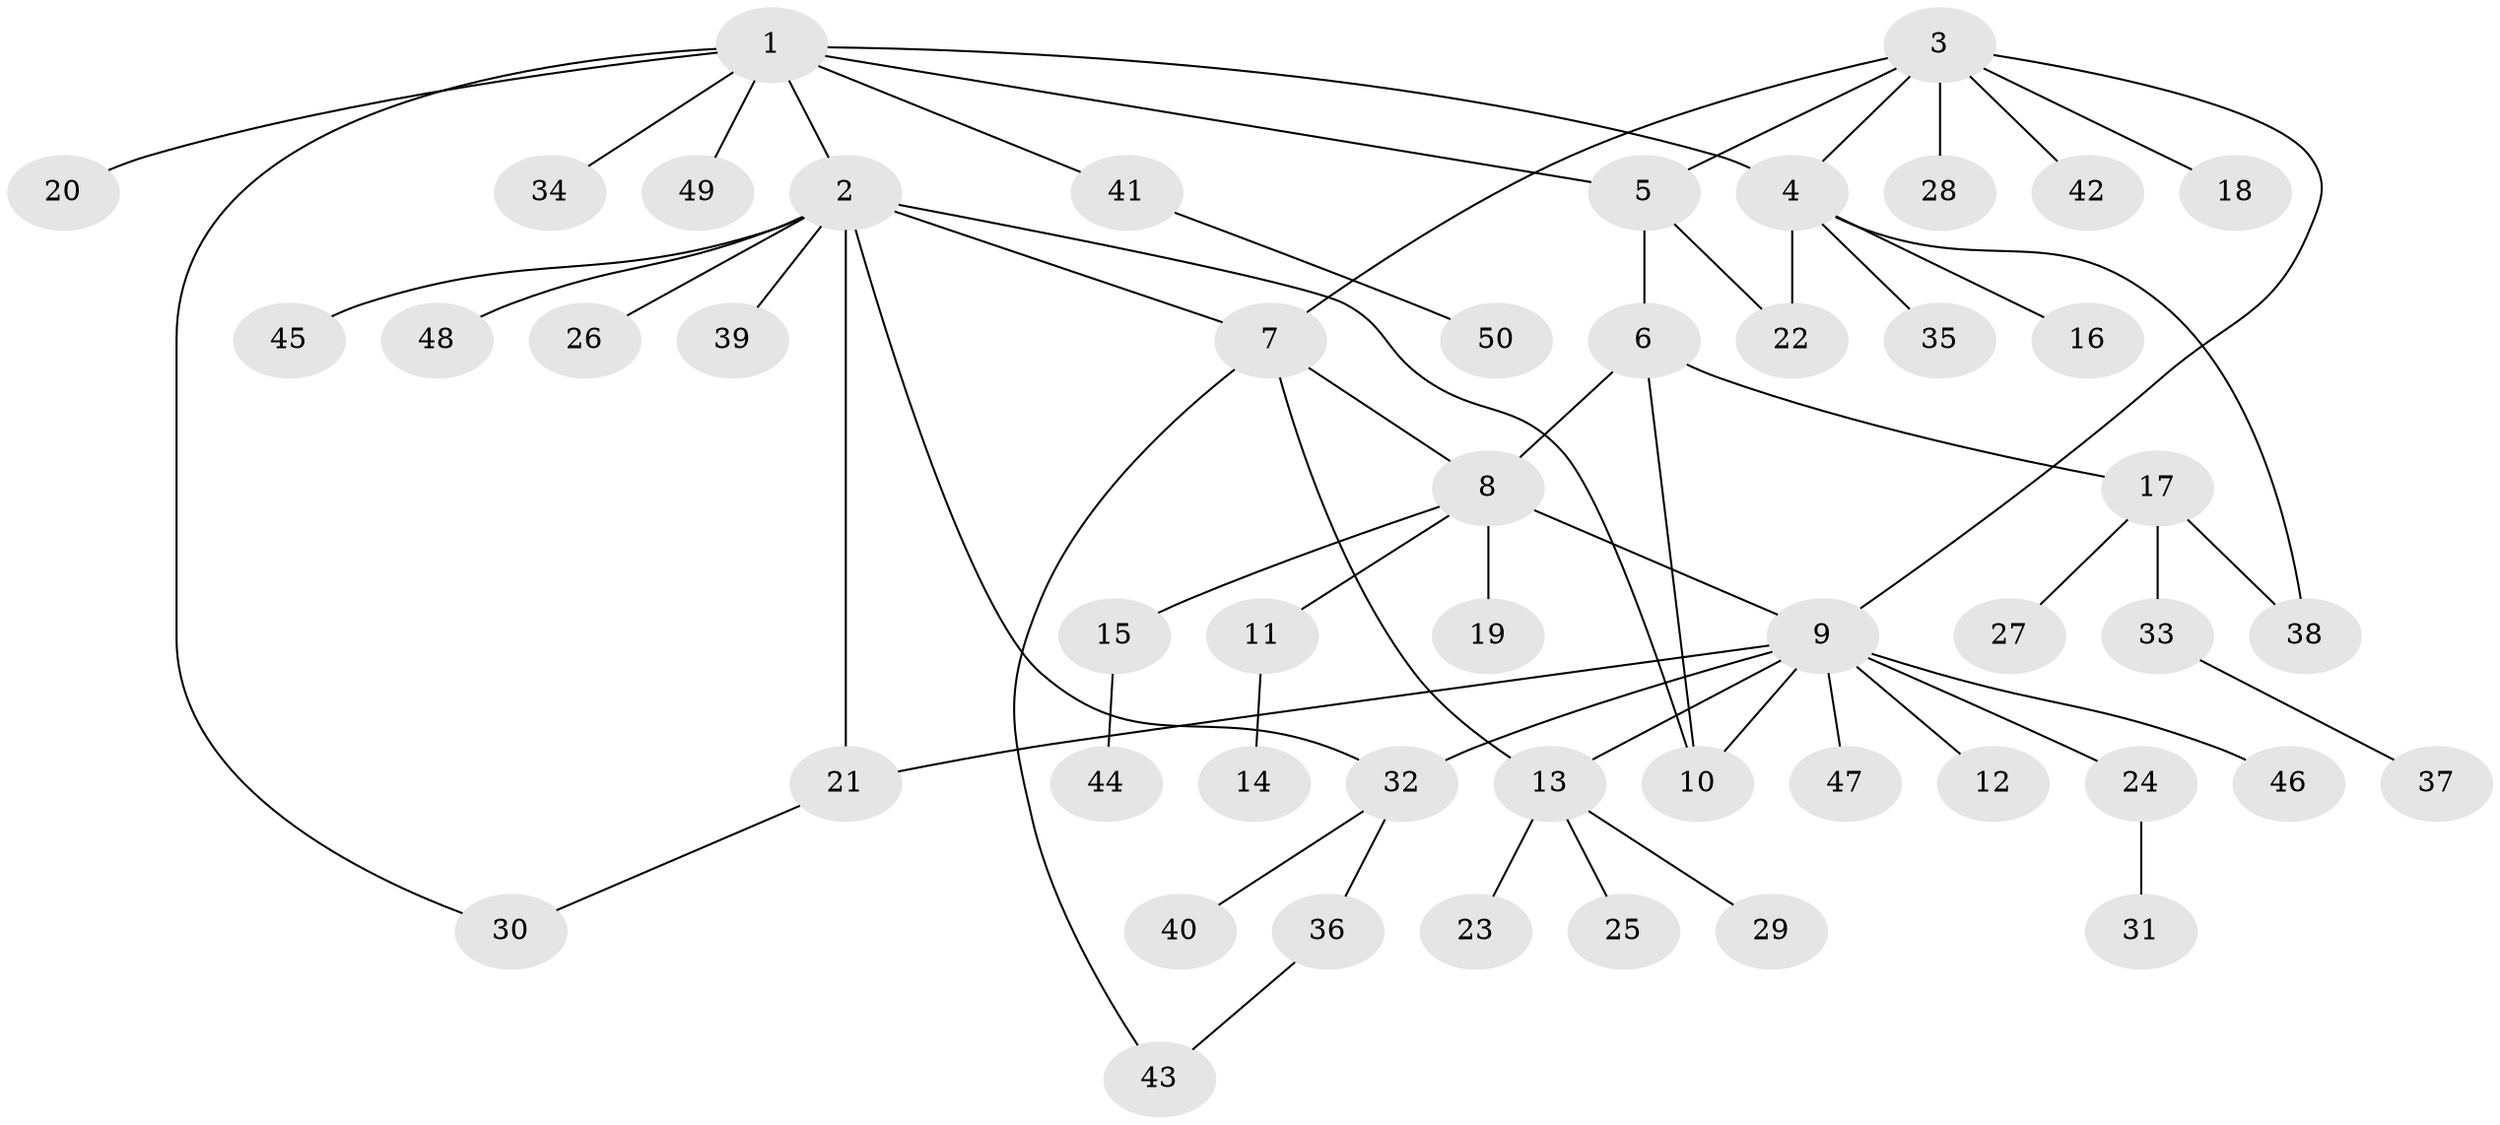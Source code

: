 // Generated by graph-tools (version 1.1) at 2025/11/02/27/25 16:11:37]
// undirected, 50 vertices, 62 edges
graph export_dot {
graph [start="1"]
  node [color=gray90,style=filled];
  1;
  2;
  3;
  4;
  5;
  6;
  7;
  8;
  9;
  10;
  11;
  12;
  13;
  14;
  15;
  16;
  17;
  18;
  19;
  20;
  21;
  22;
  23;
  24;
  25;
  26;
  27;
  28;
  29;
  30;
  31;
  32;
  33;
  34;
  35;
  36;
  37;
  38;
  39;
  40;
  41;
  42;
  43;
  44;
  45;
  46;
  47;
  48;
  49;
  50;
  1 -- 2;
  1 -- 4;
  1 -- 5;
  1 -- 20;
  1 -- 30;
  1 -- 34;
  1 -- 41;
  1 -- 49;
  2 -- 7;
  2 -- 10;
  2 -- 21;
  2 -- 26;
  2 -- 32;
  2 -- 39;
  2 -- 45;
  2 -- 48;
  3 -- 4;
  3 -- 5;
  3 -- 7;
  3 -- 9;
  3 -- 18;
  3 -- 28;
  3 -- 42;
  4 -- 16;
  4 -- 22;
  4 -- 35;
  4 -- 38;
  5 -- 6;
  5 -- 22;
  6 -- 8;
  6 -- 10;
  6 -- 17;
  7 -- 8;
  7 -- 13;
  7 -- 43;
  8 -- 9;
  8 -- 11;
  8 -- 15;
  8 -- 19;
  9 -- 10;
  9 -- 12;
  9 -- 13;
  9 -- 21;
  9 -- 24;
  9 -- 32;
  9 -- 46;
  9 -- 47;
  11 -- 14;
  13 -- 23;
  13 -- 25;
  13 -- 29;
  15 -- 44;
  17 -- 27;
  17 -- 33;
  17 -- 38;
  21 -- 30;
  24 -- 31;
  32 -- 36;
  32 -- 40;
  33 -- 37;
  36 -- 43;
  41 -- 50;
}
